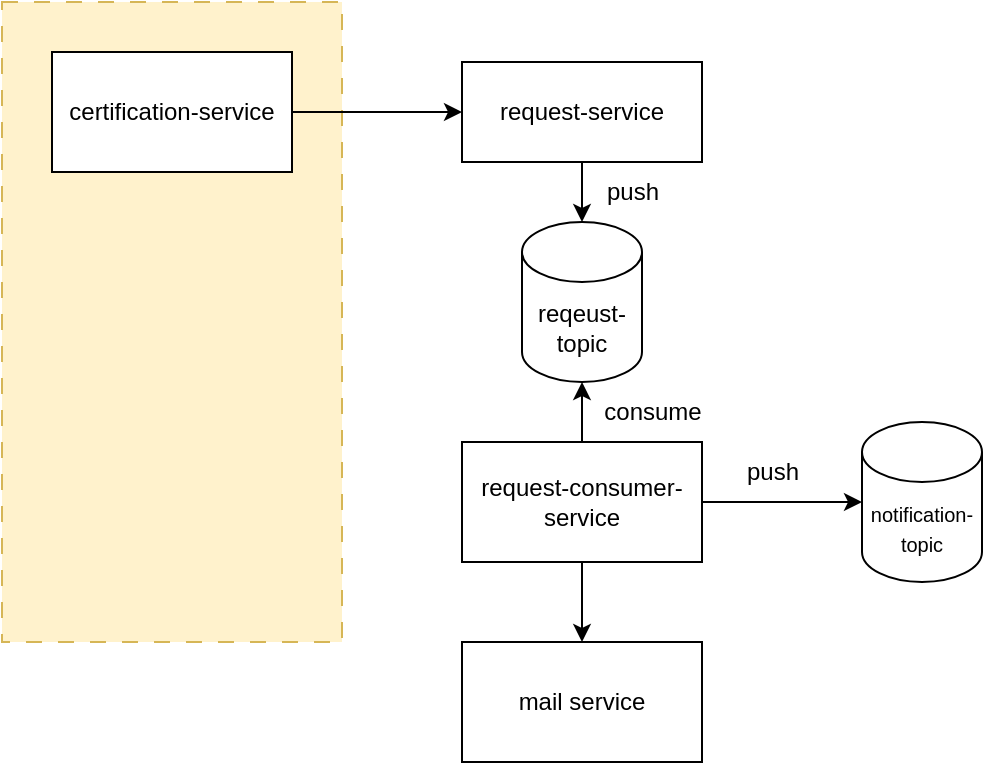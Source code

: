 <mxfile version="21.5.0" type="github" pages="2">
  <diagram name="Simple block diagram" id="4YtnG2kRDNjNFjsuQ804">
    <mxGraphModel dx="726" dy="451" grid="1" gridSize="10" guides="1" tooltips="1" connect="1" arrows="1" fold="1" page="1" pageScale="1" pageWidth="827" pageHeight="1169" math="0" shadow="0">
      <root>
        <mxCell id="0" />
        <mxCell id="1" parent="0" />
        <mxCell id="1Pv_-7D0GRNQpjg8DjUq-4" style="edgeStyle=orthogonalEdgeStyle;rounded=0;orthogonalLoop=1;jettySize=auto;html=1;entryX=0.5;entryY=0;entryDx=0;entryDy=0;entryPerimeter=0;" edge="1" parent="1" source="1Pv_-7D0GRNQpjg8DjUq-1" target="1Pv_-7D0GRNQpjg8DjUq-3">
          <mxGeometry relative="1" as="geometry" />
        </mxCell>
        <mxCell id="1Pv_-7D0GRNQpjg8DjUq-1" value="request-service" style="rounded=0;whiteSpace=wrap;html=1;" vertex="1" parent="1">
          <mxGeometry x="320" y="130" width="120" height="50" as="geometry" />
        </mxCell>
        <mxCell id="1Pv_-7D0GRNQpjg8DjUq-6" style="edgeStyle=orthogonalEdgeStyle;rounded=0;orthogonalLoop=1;jettySize=auto;html=1;entryX=0.5;entryY=1;entryDx=0;entryDy=0;entryPerimeter=0;" edge="1" parent="1" source="1Pv_-7D0GRNQpjg8DjUq-2" target="1Pv_-7D0GRNQpjg8DjUq-3">
          <mxGeometry relative="1" as="geometry" />
        </mxCell>
        <mxCell id="1Pv_-7D0GRNQpjg8DjUq-12" style="edgeStyle=orthogonalEdgeStyle;rounded=0;orthogonalLoop=1;jettySize=auto;html=1;entryX=0;entryY=0.5;entryDx=0;entryDy=0;entryPerimeter=0;" edge="1" parent="1" source="1Pv_-7D0GRNQpjg8DjUq-2" target="1Pv_-7D0GRNQpjg8DjUq-11">
          <mxGeometry relative="1" as="geometry" />
        </mxCell>
        <mxCell id="1Pv_-7D0GRNQpjg8DjUq-15" style="edgeStyle=orthogonalEdgeStyle;rounded=0;orthogonalLoop=1;jettySize=auto;html=1;entryX=0.5;entryY=0;entryDx=0;entryDy=0;" edge="1" parent="1" source="1Pv_-7D0GRNQpjg8DjUq-2" target="1Pv_-7D0GRNQpjg8DjUq-14">
          <mxGeometry relative="1" as="geometry" />
        </mxCell>
        <mxCell id="1Pv_-7D0GRNQpjg8DjUq-2" value="request-consumer-service" style="rounded=0;whiteSpace=wrap;html=1;" vertex="1" parent="1">
          <mxGeometry x="320" y="320" width="120" height="60" as="geometry" />
        </mxCell>
        <mxCell id="1Pv_-7D0GRNQpjg8DjUq-3" value="reqeust-topic" style="shape=cylinder3;whiteSpace=wrap;html=1;boundedLbl=1;backgroundOutline=1;size=15;" vertex="1" parent="1">
          <mxGeometry x="350" y="210" width="60" height="80" as="geometry" />
        </mxCell>
        <mxCell id="1Pv_-7D0GRNQpjg8DjUq-5" value="push" style="text;html=1;align=center;verticalAlign=middle;resizable=0;points=[];autosize=1;strokeColor=none;fillColor=none;" vertex="1" parent="1">
          <mxGeometry x="380" y="180" width="50" height="30" as="geometry" />
        </mxCell>
        <mxCell id="1Pv_-7D0GRNQpjg8DjUq-7" value="consume" style="text;html=1;align=center;verticalAlign=middle;resizable=0;points=[];autosize=1;strokeColor=none;fillColor=none;" vertex="1" parent="1">
          <mxGeometry x="380" y="290" width="70" height="30" as="geometry" />
        </mxCell>
        <mxCell id="1Pv_-7D0GRNQpjg8DjUq-8" value="" style="rounded=0;whiteSpace=wrap;html=1;dashed=1;dashPattern=8 8;fillColor=#fff2cc;strokeColor=#d6b656;" vertex="1" parent="1">
          <mxGeometry x="90" y="100" width="170" height="320" as="geometry" />
        </mxCell>
        <mxCell id="1Pv_-7D0GRNQpjg8DjUq-10" style="edgeStyle=orthogonalEdgeStyle;rounded=0;orthogonalLoop=1;jettySize=auto;html=1;entryX=0;entryY=0.5;entryDx=0;entryDy=0;" edge="1" parent="1" source="1Pv_-7D0GRNQpjg8DjUq-9" target="1Pv_-7D0GRNQpjg8DjUq-1">
          <mxGeometry relative="1" as="geometry" />
        </mxCell>
        <mxCell id="1Pv_-7D0GRNQpjg8DjUq-9" value="certification-service" style="rounded=0;whiteSpace=wrap;html=1;" vertex="1" parent="1">
          <mxGeometry x="115" y="125" width="120" height="60" as="geometry" />
        </mxCell>
        <mxCell id="1Pv_-7D0GRNQpjg8DjUq-11" value="&lt;font style=&quot;font-size: 10px;&quot;&gt;notification-topic&lt;/font&gt;" style="shape=cylinder3;whiteSpace=wrap;html=1;boundedLbl=1;backgroundOutline=1;size=15;" vertex="1" parent="1">
          <mxGeometry x="520" y="310" width="60" height="80" as="geometry" />
        </mxCell>
        <mxCell id="1Pv_-7D0GRNQpjg8DjUq-13" value="push" style="text;html=1;align=center;verticalAlign=middle;resizable=0;points=[];autosize=1;strokeColor=none;fillColor=none;" vertex="1" parent="1">
          <mxGeometry x="450" y="320" width="50" height="30" as="geometry" />
        </mxCell>
        <mxCell id="1Pv_-7D0GRNQpjg8DjUq-14" value="mail service" style="rounded=0;whiteSpace=wrap;html=1;" vertex="1" parent="1">
          <mxGeometry x="320" y="420" width="120" height="60" as="geometry" />
        </mxCell>
      </root>
    </mxGraphModel>
  </diagram>
  <diagram id="MVUqGvvt7vjHceeHclE9" name="Page-2">
    <mxGraphModel dx="1306" dy="811" grid="1" gridSize="10" guides="1" tooltips="1" connect="1" arrows="1" fold="1" page="1" pageScale="1" pageWidth="827" pageHeight="1169" math="0" shadow="0">
      <root>
        <mxCell id="0" />
        <mxCell id="1" parent="0" />
      </root>
    </mxGraphModel>
  </diagram>
</mxfile>
